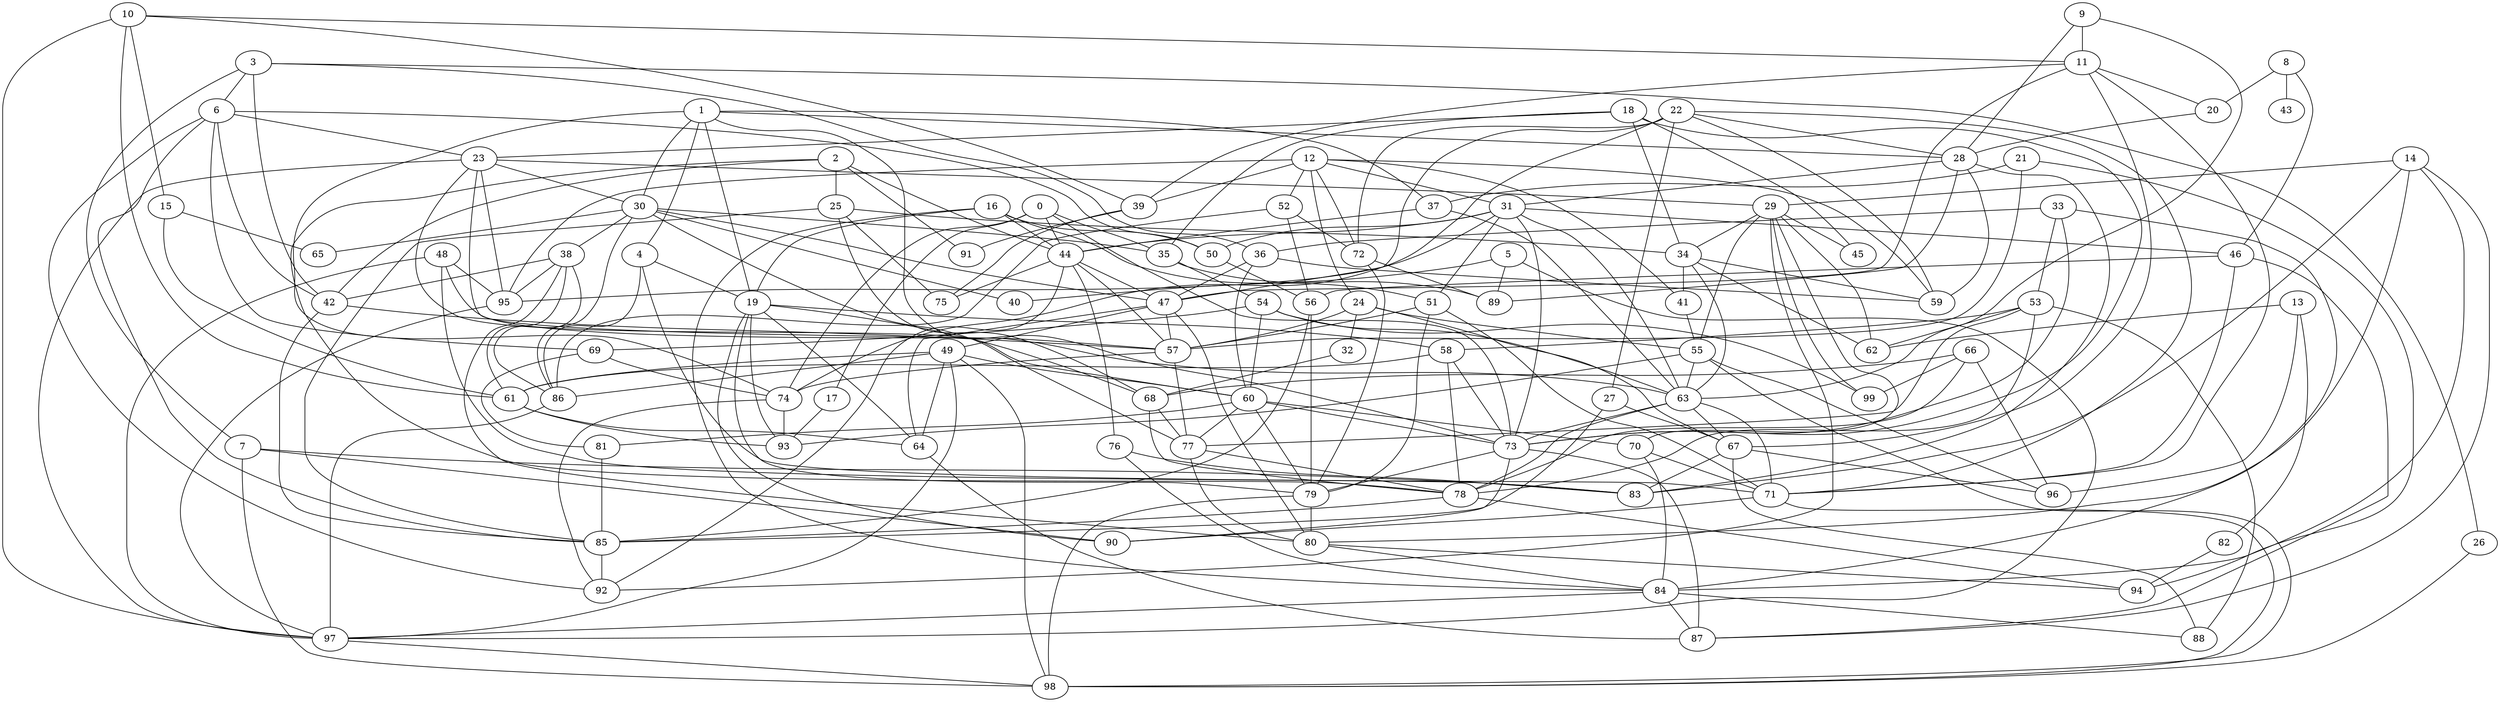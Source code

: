 strict graph "gnp_random_graph(100,0.06)" {
0;
1;
2;
3;
4;
5;
6;
7;
8;
9;
10;
11;
12;
13;
14;
15;
16;
17;
18;
19;
20;
21;
22;
23;
24;
25;
26;
27;
28;
29;
30;
31;
32;
33;
34;
35;
36;
37;
38;
39;
40;
41;
42;
43;
44;
45;
46;
47;
48;
49;
50;
51;
52;
53;
54;
55;
56;
57;
58;
59;
60;
61;
62;
63;
64;
65;
66;
67;
68;
69;
70;
71;
72;
73;
74;
75;
76;
77;
78;
79;
80;
81;
82;
83;
84;
85;
86;
87;
88;
89;
90;
91;
92;
93;
94;
95;
96;
97;
98;
99;
0 -- 17  [is_available=True, prob="0.0105424722742"];
0 -- 74  [is_available=True, prob="1.0"];
0 -- 35  [is_available=True, prob="0.504861722619"];
0 -- 44  [is_available=True, prob="1.0"];
0 -- 73  [is_available=True, prob="1.0"];
1 -- 4  [is_available=True, prob="0.574819754417"];
1 -- 37  [is_available=True, prob="0.174766062207"];
1 -- 73  [is_available=True, prob="0.625449951112"];
1 -- 74  [is_available=True, prob="0.891885313168"];
1 -- 19  [is_available=True, prob="0.430949032365"];
1 -- 28  [is_available=True, prob="0.418350573374"];
1 -- 30  [is_available=True, prob="0.99345407782"];
2 -- 25  [is_available=True, prob="0.209287356163"];
2 -- 42  [is_available=True, prob="0.988775761101"];
2 -- 91  [is_available=True, prob="0.174657595586"];
2 -- 44  [is_available=True, prob="0.913204931123"];
2 -- 78  [is_available=True, prob="0.881690196599"];
3 -- 26  [is_available=True, prob="0.575910837257"];
3 -- 36  [is_available=True, prob="1.0"];
3 -- 42  [is_available=True, prob="1.0"];
3 -- 6  [is_available=True, prob="0.513340049475"];
3 -- 7  [is_available=True, prob="0.736819969389"];
4 -- 19  [is_available=True, prob="1.0"];
4 -- 86  [is_available=True, prob="1.0"];
4 -- 71  [is_available=True, prob="0.838718418621"];
5 -- 40  [is_available=True, prob="0.340511909164"];
5 -- 89  [is_available=True, prob="1.0"];
5 -- 97  [is_available=True, prob="0.00044657150008"];
6 -- 69  [is_available=True, prob="0.795514304905"];
6 -- 42  [is_available=True, prob="1.0"];
6 -- 50  [is_available=True, prob="0.99853047715"];
6 -- 85  [is_available=True, prob="0.218268236522"];
6 -- 23  [is_available=True, prob="0.667064576314"];
6 -- 92  [is_available=True, prob="0.484958732516"];
7 -- 98  [is_available=True, prob="0.977917448614"];
7 -- 83  [is_available=True, prob="1.0"];
7 -- 90  [is_available=True, prob="0.901251144886"];
8 -- 43  [is_available=True, prob="0.1787391529"];
8 -- 20  [is_available=True, prob="0.969836038071"];
8 -- 46  [is_available=True, prob="1.0"];
9 -- 11  [is_available=True, prob="0.342972319764"];
9 -- 28  [is_available=True, prob="0.219503940499"];
9 -- 63  [is_available=True, prob="1.0"];
10 -- 39  [is_available=True, prob="0.463245138948"];
10 -- 11  [is_available=True, prob="1.0"];
10 -- 97  [is_available=True, prob="1.0"];
10 -- 61  [is_available=True, prob="1.0"];
10 -- 15  [is_available=True, prob="1.0"];
11 -- 67  [is_available=True, prob="0.211833825165"];
11 -- 39  [is_available=True, prob="0.872796938873"];
11 -- 71  [is_available=True, prob="1.0"];
11 -- 47  [is_available=True, prob="0.980694649505"];
11 -- 20  [is_available=True, prob="1.0"];
12 -- 39  [is_available=True, prob="1.0"];
12 -- 72  [is_available=True, prob="0.356864880106"];
12 -- 41  [is_available=True, prob="1.0"];
12 -- 95  [is_available=True, prob="0.591861842947"];
12 -- 52  [is_available=True, prob="0.123574669414"];
12 -- 24  [is_available=True, prob="0.919140344101"];
12 -- 59  [is_available=True, prob="0.382836816569"];
12 -- 31  [is_available=True, prob="0.0862534838415"];
13 -- 96  [is_available=True, prob="0.877162788801"];
13 -- 82  [is_available=True, prob="1.0"];
13 -- 62  [is_available=True, prob="0.470756604973"];
14 -- 80  [is_available=True, prob="1.0"];
14 -- 83  [is_available=True, prob="0.411442741752"];
14 -- 84  [is_available=True, prob="0.643314755078"];
14 -- 29  [is_available=True, prob="0.00907803838057"];
14 -- 87  [is_available=True, prob="1.0"];
15 -- 65  [is_available=True, prob="0.0951763889462"];
15 -- 61  [is_available=True, prob="0.653852164509"];
16 -- 84  [is_available=True, prob="0.974925803065"];
16 -- 51  [is_available=True, prob="1.0"];
16 -- 50  [is_available=True, prob="0.996618781295"];
16 -- 19  [is_available=True, prob="1.0"];
16 -- 44  [is_available=True, prob="0.172354987493"];
17 -- 93  [is_available=True, prob="1.0"];
18 -- 73  [is_available=True, prob="0.0670227114765"];
18 -- 34  [is_available=True, prob="0.235874058838"];
18 -- 35  [is_available=True, prob="0.78857536855"];
18 -- 45  [is_available=True, prob="0.308288806133"];
18 -- 23  [is_available=True, prob="0.189108085102"];
19 -- 64  [is_available=True, prob="0.018941361092"];
19 -- 93  [is_available=True, prob="0.301586802379"];
19 -- 79  [is_available=True, prob="1.0"];
19 -- 68  [is_available=True, prob="1.0"];
19 -- 58  [is_available=True, prob="0.572097203611"];
19 -- 90  [is_available=True, prob="0.902095135697"];
20 -- 28  [is_available=True, prob="0.572110327428"];
21 -- 57  [is_available=True, prob="1.0"];
21 -- 37  [is_available=True, prob="0.454766395548"];
21 -- 94  [is_available=True, prob="0.871384525541"];
22 -- 27  [is_available=True, prob="0.967789222061"];
22 -- 71  [is_available=True, prob="0.11393302207"];
22 -- 72  [is_available=True, prob="0.714659793559"];
22 -- 74  [is_available=True, prob="1.0"];
22 -- 47  [is_available=True, prob="0.991676897069"];
22 -- 59  [is_available=True, prob="0.175563179582"];
22 -- 28  [is_available=True, prob="0.126264652636"];
23 -- 97  [is_available=True, prob="1.0"];
23 -- 95  [is_available=True, prob="0.21737450453"];
23 -- 60  [is_available=True, prob="0.361873460976"];
23 -- 29  [is_available=True, prob="0.888552043529"];
23 -- 30  [is_available=True, prob="0.627013835196"];
23 -- 63  [is_available=True, prob="0.732486817861"];
24 -- 32  [is_available=True, prob="0.654847624255"];
24 -- 57  [is_available=True, prob="0.00966130325426"];
24 -- 67  [is_available=True, prob="1.0"];
24 -- 55  [is_available=True, prob="0.126694219636"];
25 -- 75  [is_available=True, prob="0.674326914533"];
25 -- 68  [is_available=True, prob="0.0645265164856"];
25 -- 34  [is_available=True, prob="0.0262157807761"];
25 -- 85  [is_available=True, prob="1.0"];
26 -- 98  [is_available=True, prob="0.810278027252"];
27 -- 67  [is_available=True, prob="1.0"];
27 -- 85  [is_available=True, prob="0.924935255215"];
28 -- 83  [is_available=True, prob="0.727010445074"];
28 -- 89  [is_available=True, prob="0.508149814553"];
28 -- 59  [is_available=True, prob="1.0"];
28 -- 31  [is_available=True, prob="1.0"];
29 -- 34  [is_available=True, prob="0.560112764416"];
29 -- 99  [is_available=True, prob="1.0"];
29 -- 70  [is_available=True, prob="1.0"];
29 -- 45  [is_available=True, prob="0.724448564174"];
29 -- 55  [is_available=True, prob="0.921293372305"];
29 -- 92  [is_available=True, prob="0.826974808518"];
29 -- 62  [is_available=True, prob="0.027210455896"];
30 -- 35  [is_available=True, prob="0.894527068503"];
30 -- 38  [is_available=True, prob="0.133568519817"];
30 -- 65  [is_available=True, prob="0.203614962605"];
30 -- 40  [is_available=True, prob="0.950201299106"];
30 -- 77  [is_available=True, prob="1.0"];
30 -- 47  [is_available=True, prob="0.875242571595"];
30 -- 86  [is_available=True, prob="0.624408625665"];
31 -- 44  [is_available=True, prob="1.0"];
31 -- 46  [is_available=True, prob="0.0722041179388"];
31 -- 50  [is_available=True, prob="0.46408344363"];
31 -- 51  [is_available=True, prob="0.889953968076"];
31 -- 73  [is_available=True, prob="1.0"];
31 -- 95  [is_available=True, prob="1.0"];
31 -- 63  [is_available=True, prob="0.358079987101"];
32 -- 68  [is_available=True, prob="0.118700410985"];
33 -- 84  [is_available=True, prob="0.0930544171844"];
33 -- 73  [is_available=True, prob="0.45484447979"];
33 -- 36  [is_available=True, prob="0.653188844613"];
33 -- 53  [is_available=True, prob="0.751304367098"];
34 -- 41  [is_available=True, prob="0.116925616076"];
34 -- 59  [is_available=True, prob="1.0"];
34 -- 62  [is_available=True, prob="1.0"];
34 -- 63  [is_available=True, prob="0.222226338493"];
35 -- 89  [is_available=True, prob="1.0"];
35 -- 54  [is_available=True, prob="0.977463690375"];
36 -- 60  [is_available=True, prob="0.611681993468"];
36 -- 59  [is_available=True, prob="0.904433188511"];
36 -- 47  [is_available=True, prob="0.672428652904"];
37 -- 44  [is_available=True, prob="0.302328931925"];
37 -- 63  [is_available=True, prob="0.581533788053"];
38 -- 42  [is_available=True, prob="0.446471532668"];
38 -- 80  [is_available=True, prob="0.229052798142"];
38 -- 86  [is_available=True, prob="1.0"];
38 -- 61  [is_available=True, prob="1.0"];
38 -- 95  [is_available=True, prob="0.981267697708"];
39 -- 75  [is_available=True, prob="1.0"];
39 -- 91  [is_available=True, prob="0.691040438786"];
41 -- 55  [is_available=True, prob="0.413640736981"];
42 -- 85  [is_available=True, prob="0.862112633334"];
42 -- 57  [is_available=True, prob="0.158234808113"];
44 -- 75  [is_available=True, prob="0.215901309647"];
44 -- 76  [is_available=True, prob="1.0"];
44 -- 47  [is_available=True, prob="0.599542871981"];
44 -- 57  [is_available=True, prob="1.0"];
44 -- 92  [is_available=True, prob="0.319783137021"];
46 -- 56  [is_available=True, prob="0.721535936199"];
46 -- 87  [is_available=True, prob="0.0648867164602"];
46 -- 71  [is_available=True, prob="1.0"];
47 -- 64  [is_available=True, prob="1.0"];
47 -- 80  [is_available=True, prob="0.426408545366"];
47 -- 49  [is_available=True, prob="0.924487624437"];
47 -- 57  [is_available=True, prob="0.827317980096"];
48 -- 57  [is_available=True, prob="0.41050197515"];
48 -- 83  [is_available=True, prob="0.416230983023"];
48 -- 97  [is_available=True, prob="0.625640839057"];
48 -- 95  [is_available=True, prob="0.791826885903"];
49 -- 64  [is_available=True, prob="0.651031334095"];
49 -- 97  [is_available=True, prob="1.0"];
49 -- 98  [is_available=True, prob="0.394145455781"];
49 -- 86  [is_available=True, prob="1.0"];
49 -- 60  [is_available=True, prob="0.984287322659"];
49 -- 61  [is_available=True, prob="0.987396513967"];
50 -- 56  [is_available=True, prob="0.557601259154"];
51 -- 57  [is_available=True, prob="0.633250085785"];
51 -- 79  [is_available=True, prob="1.0"];
51 -- 71  [is_available=True, prob="1.0"];
52 -- 56  [is_available=True, prob="0.196196762731"];
52 -- 72  [is_available=True, prob="0.447231738529"];
52 -- 86  [is_available=True, prob="0.0312612691034"];
53 -- 77  [is_available=True, prob="0.387454256343"];
53 -- 78  [is_available=True, prob="0.903748951261"];
53 -- 88  [is_available=True, prob="0.212184226791"];
53 -- 58  [is_available=True, prob="0.411205213135"];
53 -- 62  [is_available=True, prob="0.367305963078"];
54 -- 99  [is_available=True, prob="0.100720253838"];
54 -- 60  [is_available=True, prob="1.0"];
54 -- 69  [is_available=True, prob="0.106447594072"];
54 -- 63  [is_available=True, prob="1.0"];
55 -- 96  [is_available=True, prob="1.0"];
55 -- 98  [is_available=True, prob="1.0"];
55 -- 93  [is_available=True, prob="0.0237107561403"];
55 -- 63  [is_available=True, prob="1.0"];
56 -- 85  [is_available=True, prob="1.0"];
56 -- 79  [is_available=True, prob="0.0950579823721"];
57 -- 77  [is_available=True, prob="1.0"];
57 -- 74  [is_available=True, prob="0.714693791887"];
58 -- 73  [is_available=True, prob="0.686554165775"];
58 -- 78  [is_available=True, prob="0.73799379962"];
58 -- 61  [is_available=True, prob="0.587376700307"];
60 -- 70  [is_available=True, prob="0.0366844408386"];
60 -- 81  [is_available=True, prob="0.678108038607"];
60 -- 73  [is_available=True, prob="0.897530851401"];
60 -- 77  [is_available=True, prob="0.771979830788"];
60 -- 79  [is_available=True, prob="1.0"];
61 -- 64  [is_available=True, prob="1.0"];
61 -- 93  [is_available=True, prob="0.539610715978"];
63 -- 67  [is_available=True, prob="0.317606497382"];
63 -- 71  [is_available=True, prob="0.424412810869"];
63 -- 78  [is_available=True, prob="0.334193991449"];
63 -- 73  [is_available=True, prob="0.226846704844"];
64 -- 87  [is_available=True, prob="0.815351556309"];
66 -- 96  [is_available=True, prob="1.0"];
66 -- 99  [is_available=True, prob="1.0"];
66 -- 68  [is_available=True, prob="1.0"];
66 -- 78  [is_available=True, prob="0.690980882285"];
67 -- 96  [is_available=True, prob="0.799207141224"];
67 -- 88  [is_available=True, prob="0.874476698571"];
67 -- 83  [is_available=True, prob="0.750944751784"];
68 -- 77  [is_available=True, prob="0.531248677154"];
68 -- 78  [is_available=True, prob="1.0"];
69 -- 81  [is_available=True, prob="0.0674617572248"];
69 -- 74  [is_available=True, prob="1.0"];
70 -- 84  [is_available=True, prob="0.564828324269"];
70 -- 71  [is_available=True, prob="0.614282363178"];
71 -- 98  [is_available=True, prob="0.947005238189"];
71 -- 90  [is_available=True, prob="1.0"];
72 -- 89  [is_available=True, prob="1.0"];
72 -- 79  [is_available=True, prob="0.36809074967"];
73 -- 79  [is_available=True, prob="1.0"];
73 -- 87  [is_available=True, prob="0.989148642748"];
73 -- 90  [is_available=True, prob="0.304148863274"];
74 -- 92  [is_available=True, prob="0.0798459009414"];
74 -- 93  [is_available=True, prob="0.0905062451702"];
76 -- 84  [is_available=True, prob="1.0"];
76 -- 83  [is_available=True, prob="0.0639213630886"];
77 -- 78  [is_available=True, prob="0.636959613588"];
77 -- 80  [is_available=True, prob="0.298361997029"];
78 -- 94  [is_available=True, prob="0.572439151098"];
78 -- 85  [is_available=True, prob="0.655045515611"];
79 -- 98  [is_available=True, prob="0.642924822497"];
79 -- 80  [is_available=True, prob="0.773400706848"];
80 -- 84  [is_available=True, prob="0.902510475249"];
80 -- 94  [is_available=True, prob="1.0"];
81 -- 85  [is_available=True, prob="0.057094154874"];
82 -- 94  [is_available=True, prob="0.369477536716"];
84 -- 97  [is_available=True, prob="0.984280339771"];
84 -- 87  [is_available=True, prob="0.441289875979"];
84 -- 88  [is_available=True, prob="0.405820200534"];
85 -- 92  [is_available=True, prob="0.857611133321"];
86 -- 97  [is_available=True, prob="0.29267327285"];
95 -- 97  [is_available=True, prob="0.191644320204"];
97 -- 98  [is_available=True, prob="0.481347464767"];
}
